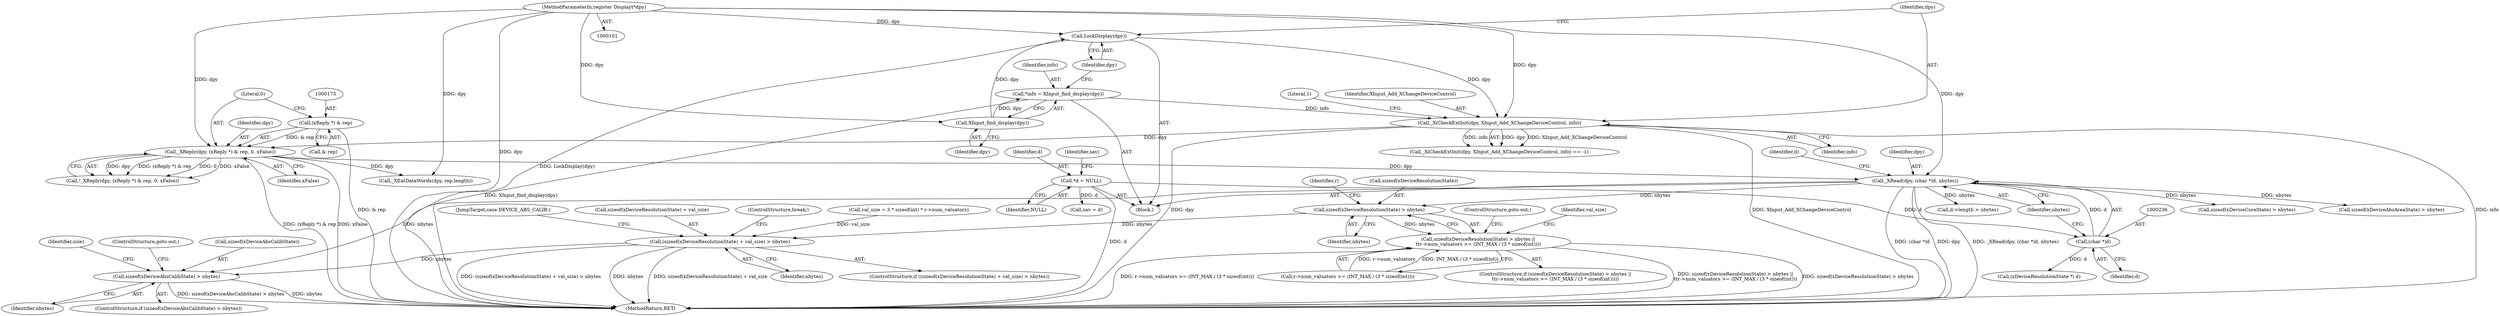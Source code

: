 digraph "0_libXi_19a9cd607de73947fcfb104682f203ffe4e1f4e5_0@API" {
"1000256" [label="(Call,sizeof(xDeviceResolutionState) > nbytes)"];
"1000233" [label="(Call,_XRead(dpy, (char *)d, nbytes))"];
"1000172" [label="(Call,_XReply(dpy, (xReply *) & rep, 0, xFalse))"];
"1000133" [label="(Call,_XiCheckExtInit(dpy, XInput_Add_XChangeDeviceControl, info))"];
"1000129" [label="(Call,LockDisplay(dpy))"];
"1000127" [label="(Call,XInput_find_display(dpy))"];
"1000102" [label="(MethodParameterIn,register Display\t*dpy)"];
"1000125" [label="(Call,*info = XInput_find_display(dpy))"];
"1000174" [label="(Call,(xReply *) & rep)"];
"1000235" [label="(Call,(char *)d)"];
"1000115" [label="(Call,*d = NULL)"];
"1000255" [label="(Call,sizeof(xDeviceResolutionState) > nbytes ||\n\t\tr->num_valuators >= (INT_MAX / (3 * sizeof(int))))"];
"1000282" [label="(Call,(sizeof(xDeviceResolutionState) + val_size) > nbytes)"];
"1000292" [label="(Call,sizeof(xDeviceAbsCalibState) > nbytes)"];
"1000251" [label="(Call,(xDeviceResolutionState *) d)"];
"1000135" [label="(Identifier,XInput_Add_XChangeDeviceControl)"];
"1000224" [label="(Call,_XEatDataWords(dpy, rep.length))"];
"1000138" [label="(Literal,1)"];
"1000129" [label="(Call,LockDisplay(dpy))"];
"1000128" [label="(Identifier,dpy)"];
"1000288" [label="(ControlStructure,break;)"];
"1000295" [label="(Identifier,nbytes)"];
"1000116" [label="(Identifier,d)"];
"1000272" [label="(Identifier,val_size)"];
"1000298" [label="(Identifier,size)"];
"1000115" [label="(Call,*d = NULL)"];
"1000257" [label="(Call,sizeof(xDeviceResolutionState))"];
"1000127" [label="(Call,XInput_find_display(dpy))"];
"1000679" [label="(MethodReturn,RET)"];
"1000132" [label="(Call,_XiCheckExtInit(dpy, XInput_Add_XChangeDeviceControl, info) == -1)"];
"1000130" [label="(Identifier,dpy)"];
"1000176" [label="(Call,& rep)"];
"1000271" [label="(Call,val_size = 3 * sizeof(int) * r->num_valuators)"];
"1000179" [label="(Identifier,xFalse)"];
"1000256" [label="(Call,sizeof(xDeviceResolutionState) > nbytes)"];
"1000136" [label="(Identifier,info)"];
"1000125" [label="(Call,*info = XInput_find_display(dpy))"];
"1000296" [label="(ControlStructure,goto out;)"];
"1000291" [label="(ControlStructure,if (sizeof(xDeviceAbsCalibState) > nbytes))"];
"1000292" [label="(Call,sizeof(xDeviceAbsCalibState) > nbytes)"];
"1000281" [label="(ControlStructure,if ((sizeof(xDeviceResolutionState) + val_size) > nbytes))"];
"1000283" [label="(Call,sizeof(xDeviceResolutionState) + val_size)"];
"1000254" [label="(ControlStructure,if (sizeof(xDeviceResolutionState) > nbytes ||\n\t\tr->num_valuators >= (INT_MAX / (3 * sizeof(int)))))"];
"1000330" [label="(Call,d->length > nbytes)"];
"1000134" [label="(Identifier,dpy)"];
"1000262" [label="(Identifier,r)"];
"1000318" [label="(Call,sizeof(xDeviceCoreState) > nbytes)"];
"1000174" [label="(Call,(xReply *) & rep)"];
"1000282" [label="(Call,(sizeof(xDeviceResolutionState) + val_size) > nbytes)"];
"1000230" [label="(Call,sav = d)"];
"1000133" [label="(Call,_XiCheckExtInit(dpy, XInput_Add_XChangeDeviceControl, info))"];
"1000117" [label="(Identifier,NULL)"];
"1000270" [label="(ControlStructure,goto out;)"];
"1000102" [label="(MethodParameterIn,register Display\t*dpy)"];
"1000305" [label="(Call,sizeof(xDeviceAbsAreaState) > nbytes)"];
"1000260" [label="(Call,r->num_valuators >= (INT_MAX / (3 * sizeof(int))))"];
"1000289" [label="(JumpTarget,case DEVICE_ABS_CALIB:)"];
"1000178" [label="(Literal,0)"];
"1000172" [label="(Call,_XReply(dpy, (xReply *) & rep, 0, xFalse))"];
"1000173" [label="(Identifier,dpy)"];
"1000241" [label="(Identifier,d)"];
"1000233" [label="(Call,_XRead(dpy, (char *)d, nbytes))"];
"1000238" [label="(Identifier,nbytes)"];
"1000287" [label="(Identifier,nbytes)"];
"1000126" [label="(Identifier,info)"];
"1000259" [label="(Identifier,nbytes)"];
"1000105" [label="(Block,)"];
"1000120" [label="(Identifier,sav)"];
"1000235" [label="(Call,(char *)d)"];
"1000237" [label="(Identifier,d)"];
"1000171" [label="(Call,!_XReply(dpy, (xReply *) & rep, 0, xFalse))"];
"1000293" [label="(Call,sizeof(xDeviceAbsCalibState))"];
"1000234" [label="(Identifier,dpy)"];
"1000255" [label="(Call,sizeof(xDeviceResolutionState) > nbytes ||\n\t\tr->num_valuators >= (INT_MAX / (3 * sizeof(int))))"];
"1000256" -> "1000255"  [label="AST: "];
"1000256" -> "1000259"  [label="CFG: "];
"1000257" -> "1000256"  [label="AST: "];
"1000259" -> "1000256"  [label="AST: "];
"1000262" -> "1000256"  [label="CFG: "];
"1000255" -> "1000256"  [label="CFG: "];
"1000256" -> "1000255"  [label="DDG: nbytes"];
"1000233" -> "1000256"  [label="DDG: nbytes"];
"1000256" -> "1000282"  [label="DDG: nbytes"];
"1000233" -> "1000105"  [label="AST: "];
"1000233" -> "1000238"  [label="CFG: "];
"1000234" -> "1000233"  [label="AST: "];
"1000235" -> "1000233"  [label="AST: "];
"1000238" -> "1000233"  [label="AST: "];
"1000241" -> "1000233"  [label="CFG: "];
"1000233" -> "1000679"  [label="DDG: _XRead(dpy, (char *)d, nbytes)"];
"1000233" -> "1000679"  [label="DDG: (char *)d"];
"1000233" -> "1000679"  [label="DDG: dpy"];
"1000172" -> "1000233"  [label="DDG: dpy"];
"1000102" -> "1000233"  [label="DDG: dpy"];
"1000235" -> "1000233"  [label="DDG: d"];
"1000233" -> "1000292"  [label="DDG: nbytes"];
"1000233" -> "1000305"  [label="DDG: nbytes"];
"1000233" -> "1000318"  [label="DDG: nbytes"];
"1000233" -> "1000330"  [label="DDG: nbytes"];
"1000172" -> "1000171"  [label="AST: "];
"1000172" -> "1000179"  [label="CFG: "];
"1000173" -> "1000172"  [label="AST: "];
"1000174" -> "1000172"  [label="AST: "];
"1000178" -> "1000172"  [label="AST: "];
"1000179" -> "1000172"  [label="AST: "];
"1000171" -> "1000172"  [label="CFG: "];
"1000172" -> "1000679"  [label="DDG: xFalse"];
"1000172" -> "1000679"  [label="DDG: (xReply *) & rep"];
"1000172" -> "1000171"  [label="DDG: dpy"];
"1000172" -> "1000171"  [label="DDG: (xReply *) & rep"];
"1000172" -> "1000171"  [label="DDG: 0"];
"1000172" -> "1000171"  [label="DDG: xFalse"];
"1000133" -> "1000172"  [label="DDG: dpy"];
"1000102" -> "1000172"  [label="DDG: dpy"];
"1000174" -> "1000172"  [label="DDG: & rep"];
"1000172" -> "1000224"  [label="DDG: dpy"];
"1000133" -> "1000132"  [label="AST: "];
"1000133" -> "1000136"  [label="CFG: "];
"1000134" -> "1000133"  [label="AST: "];
"1000135" -> "1000133"  [label="AST: "];
"1000136" -> "1000133"  [label="AST: "];
"1000138" -> "1000133"  [label="CFG: "];
"1000133" -> "1000679"  [label="DDG: dpy"];
"1000133" -> "1000679"  [label="DDG: XInput_Add_XChangeDeviceControl"];
"1000133" -> "1000679"  [label="DDG: info"];
"1000133" -> "1000132"  [label="DDG: dpy"];
"1000133" -> "1000132"  [label="DDG: XInput_Add_XChangeDeviceControl"];
"1000133" -> "1000132"  [label="DDG: info"];
"1000129" -> "1000133"  [label="DDG: dpy"];
"1000102" -> "1000133"  [label="DDG: dpy"];
"1000125" -> "1000133"  [label="DDG: info"];
"1000129" -> "1000105"  [label="AST: "];
"1000129" -> "1000130"  [label="CFG: "];
"1000130" -> "1000129"  [label="AST: "];
"1000134" -> "1000129"  [label="CFG: "];
"1000129" -> "1000679"  [label="DDG: LockDisplay(dpy)"];
"1000127" -> "1000129"  [label="DDG: dpy"];
"1000102" -> "1000129"  [label="DDG: dpy"];
"1000127" -> "1000125"  [label="AST: "];
"1000127" -> "1000128"  [label="CFG: "];
"1000128" -> "1000127"  [label="AST: "];
"1000125" -> "1000127"  [label="CFG: "];
"1000127" -> "1000125"  [label="DDG: dpy"];
"1000102" -> "1000127"  [label="DDG: dpy"];
"1000102" -> "1000101"  [label="AST: "];
"1000102" -> "1000679"  [label="DDG: dpy"];
"1000102" -> "1000224"  [label="DDG: dpy"];
"1000125" -> "1000105"  [label="AST: "];
"1000126" -> "1000125"  [label="AST: "];
"1000130" -> "1000125"  [label="CFG: "];
"1000125" -> "1000679"  [label="DDG: XInput_find_display(dpy)"];
"1000174" -> "1000176"  [label="CFG: "];
"1000175" -> "1000174"  [label="AST: "];
"1000176" -> "1000174"  [label="AST: "];
"1000178" -> "1000174"  [label="CFG: "];
"1000174" -> "1000679"  [label="DDG: & rep"];
"1000235" -> "1000237"  [label="CFG: "];
"1000236" -> "1000235"  [label="AST: "];
"1000237" -> "1000235"  [label="AST: "];
"1000238" -> "1000235"  [label="CFG: "];
"1000115" -> "1000235"  [label="DDG: d"];
"1000235" -> "1000251"  [label="DDG: d"];
"1000115" -> "1000105"  [label="AST: "];
"1000115" -> "1000117"  [label="CFG: "];
"1000116" -> "1000115"  [label="AST: "];
"1000117" -> "1000115"  [label="AST: "];
"1000120" -> "1000115"  [label="CFG: "];
"1000115" -> "1000679"  [label="DDG: d"];
"1000115" -> "1000230"  [label="DDG: d"];
"1000255" -> "1000254"  [label="AST: "];
"1000255" -> "1000260"  [label="CFG: "];
"1000260" -> "1000255"  [label="AST: "];
"1000270" -> "1000255"  [label="CFG: "];
"1000272" -> "1000255"  [label="CFG: "];
"1000255" -> "1000679"  [label="DDG: r->num_valuators >= (INT_MAX / (3 * sizeof(int)))"];
"1000255" -> "1000679"  [label="DDG: sizeof(xDeviceResolutionState) > nbytes ||\n\t\tr->num_valuators >= (INT_MAX / (3 * sizeof(int)))"];
"1000255" -> "1000679"  [label="DDG: sizeof(xDeviceResolutionState) > nbytes"];
"1000260" -> "1000255"  [label="DDG: r->num_valuators"];
"1000260" -> "1000255"  [label="DDG: INT_MAX / (3 * sizeof(int))"];
"1000282" -> "1000281"  [label="AST: "];
"1000282" -> "1000287"  [label="CFG: "];
"1000283" -> "1000282"  [label="AST: "];
"1000287" -> "1000282"  [label="AST: "];
"1000288" -> "1000282"  [label="CFG: "];
"1000289" -> "1000282"  [label="CFG: "];
"1000282" -> "1000679"  [label="DDG: (sizeof(xDeviceResolutionState) + val_size) > nbytes"];
"1000282" -> "1000679"  [label="DDG: nbytes"];
"1000282" -> "1000679"  [label="DDG: sizeof(xDeviceResolutionState) + val_size"];
"1000271" -> "1000282"  [label="DDG: val_size"];
"1000282" -> "1000292"  [label="DDG: nbytes"];
"1000292" -> "1000291"  [label="AST: "];
"1000292" -> "1000295"  [label="CFG: "];
"1000293" -> "1000292"  [label="AST: "];
"1000295" -> "1000292"  [label="AST: "];
"1000296" -> "1000292"  [label="CFG: "];
"1000298" -> "1000292"  [label="CFG: "];
"1000292" -> "1000679"  [label="DDG: sizeof(xDeviceAbsCalibState) > nbytes"];
"1000292" -> "1000679"  [label="DDG: nbytes"];
}
